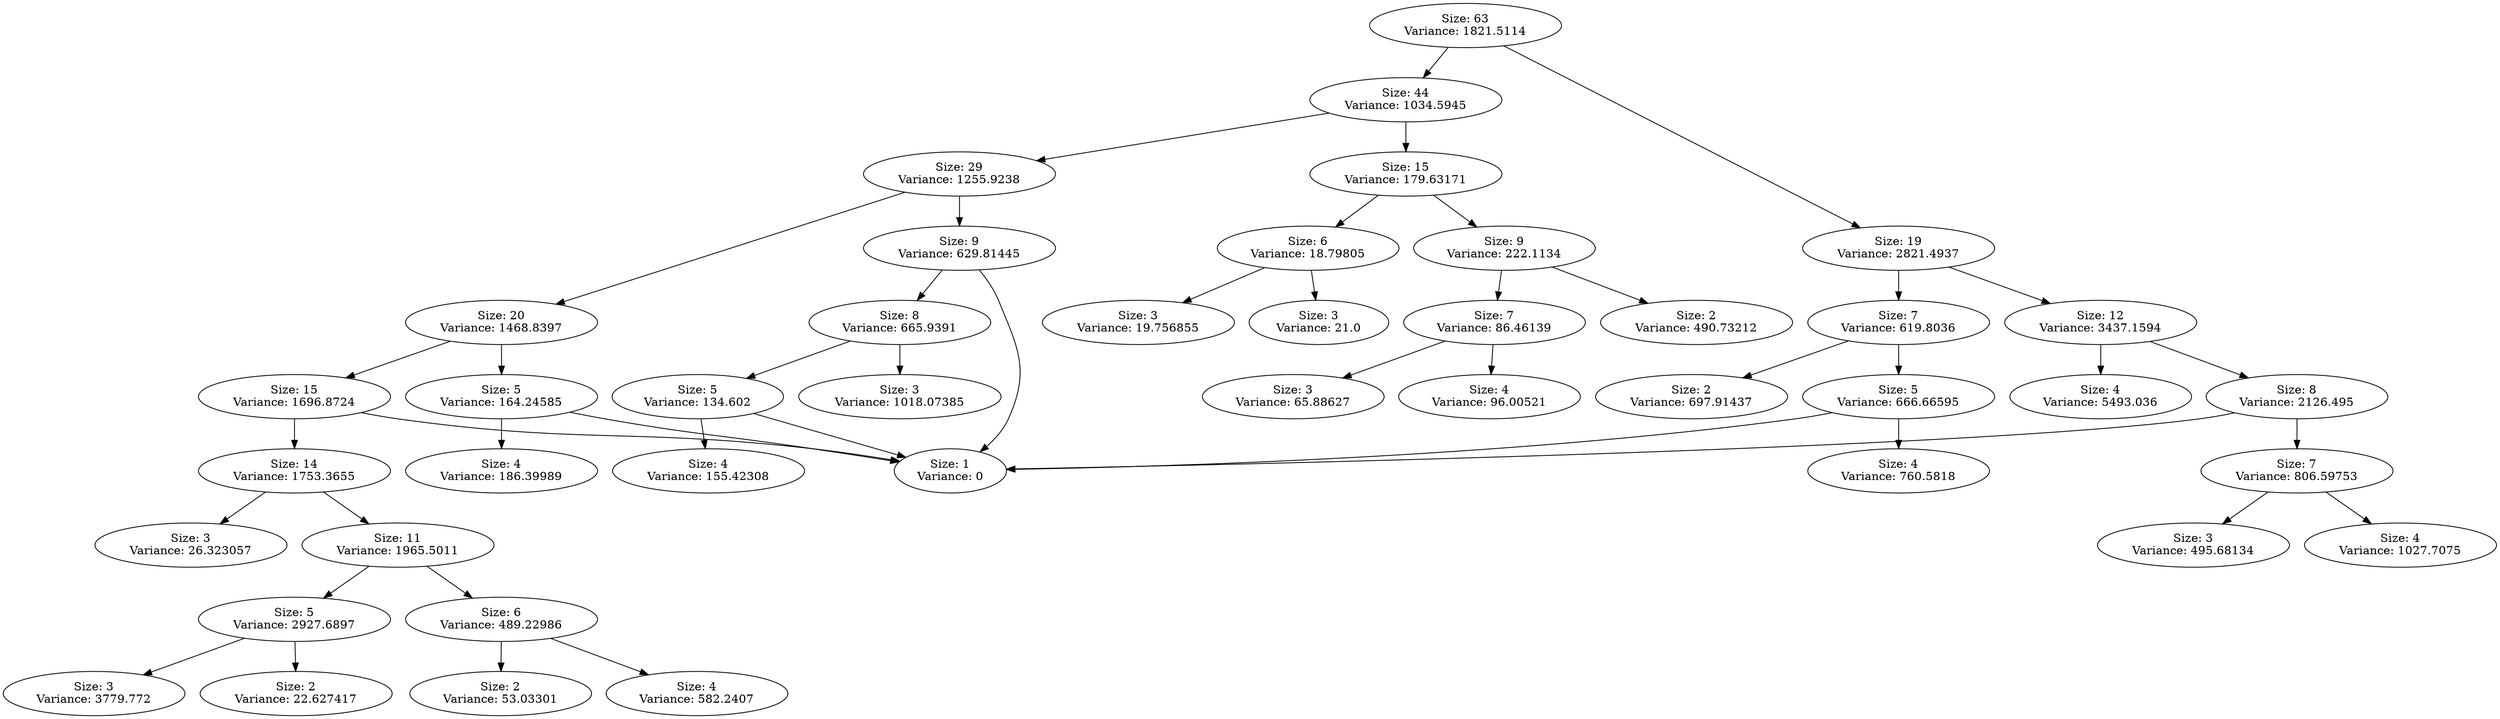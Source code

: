 DIGRAPH G {
"Size: 63\nVariance: 1821.5114" -> "Size: 44\nVariance: 1034.5945" L=0;
"Size: 63\nVariance: 1821.5114" -> "Size: 19\nVariance: 2821.4937" L=0;
"Size: 44\nVariance: 1034.5945" -> "Size: 29\nVariance: 1255.9238" L=1;
"Size: 44\nVariance: 1034.5945" -> "Size: 15\nVariance: 179.63171" L=1;
"Size: 29\nVariance: 1255.9238" -> "Size: 20\nVariance: 1468.8397" L=2;
"Size: 29\nVariance: 1255.9238" -> "Size: 9\nVariance: 629.81445" L=2;
"Size: 20\nVariance: 1468.8397" -> "Size: 5\nVariance: 164.24585" L=3;
"Size: 20\nVariance: 1468.8397" -> "Size: 15\nVariance: 1696.8724" L=3;
"Size: 5\nVariance: 164.24585" -> "Size: 4\nVariance: 186.39989" L=4;
"Size: 5\nVariance: 164.24585" -> "Size: 1\nVariance: 0" L=4;
"Size: 15\nVariance: 1696.8724" -> "Size: 1\nVariance: 0" L=4;
"Size: 15\nVariance: 1696.8724" -> "Size: 14\nVariance: 1753.3655" L=4;
"Size: 14\nVariance: 1753.3655" -> "Size: 3\nVariance: 26.323057" L=5;
"Size: 14\nVariance: 1753.3655" -> "Size: 11\nVariance: 1965.5011" L=5;
"Size: 11\nVariance: 1965.5011" -> "Size: 5\nVariance: 2927.6897" L=6;
"Size: 11\nVariance: 1965.5011" -> "Size: 6\nVariance: 489.22986" L=6;
"Size: 5\nVariance: 2927.6897" -> "Size: 3\nVariance: 3779.772" L=7;
"Size: 5\nVariance: 2927.6897" -> "Size: 2\nVariance: 22.627417" L=7;
"Size: 6\nVariance: 489.22986" -> "Size: 2\nVariance: 53.03301" L=7;
"Size: 6\nVariance: 489.22986" -> "Size: 4\nVariance: 582.2407" L=7;
"Size: 9\nVariance: 629.81445" -> "Size: 8\nVariance: 665.9391" L=3;
"Size: 9\nVariance: 629.81445" -> "Size: 1\nVariance: 0" L=3;
"Size: 8\nVariance: 665.9391" -> "Size: 3\nVariance: 1018.07385" L=4;
"Size: 8\nVariance: 665.9391" -> "Size: 5\nVariance: 134.602" L=4;
"Size: 5\nVariance: 134.602" -> "Size: 1\nVariance: 0" L=5;
"Size: 5\nVariance: 134.602" -> "Size: 4\nVariance: 155.42308" L=5;
"Size: 15\nVariance: 179.63171" -> "Size: 6\nVariance: 18.79805" L=2;
"Size: 15\nVariance: 179.63171" -> "Size: 9\nVariance: 222.1134" L=2;
"Size: 6\nVariance: 18.79805" -> "Size: 3\nVariance: 19.756855" L=3;
"Size: 6\nVariance: 18.79805" -> "Size: 3\nVariance: 21.0" L=3;
"Size: 9\nVariance: 222.1134" -> "Size: 7\nVariance: 86.46139" L=3;
"Size: 9\nVariance: 222.1134" -> "Size: 2\nVariance: 490.73212" L=3;
"Size: 7\nVariance: 86.46139" -> "Size: 3\nVariance: 65.88627" L=4;
"Size: 7\nVariance: 86.46139" -> "Size: 4\nVariance: 96.00521" L=4;
"Size: 19\nVariance: 2821.4937" -> "Size: 12\nVariance: 3437.1594" L=1;
"Size: 19\nVariance: 2821.4937" -> "Size: 7\nVariance: 619.8036" L=1;
"Size: 12\nVariance: 3437.1594" -> "Size: 4\nVariance: 5493.036" L=2;
"Size: 12\nVariance: 3437.1594" -> "Size: 8\nVariance: 2126.495" L=2;
"Size: 8\nVariance: 2126.495" -> "Size: 1\nVariance: 0" L=3;
"Size: 8\nVariance: 2126.495" -> "Size: 7\nVariance: 806.59753" L=3;
"Size: 7\nVariance: 806.59753" -> "Size: 3\nVariance: 495.68134" L=4;
"Size: 7\nVariance: 806.59753" -> "Size: 4\nVariance: 1027.7075" L=4;
"Size: 7\nVariance: 619.8036" -> "Size: 5\nVariance: 666.66595" L=2;
"Size: 7\nVariance: 619.8036" -> "Size: 2\nVariance: 697.91437" L=2;
"Size: 5\nVariance: 666.66595" -> "Size: 1\nVariance: 0" L=3;
"Size: 5\nVariance: 666.66595" -> "Size: 4\nVariance: 760.5818" L=3;
}
